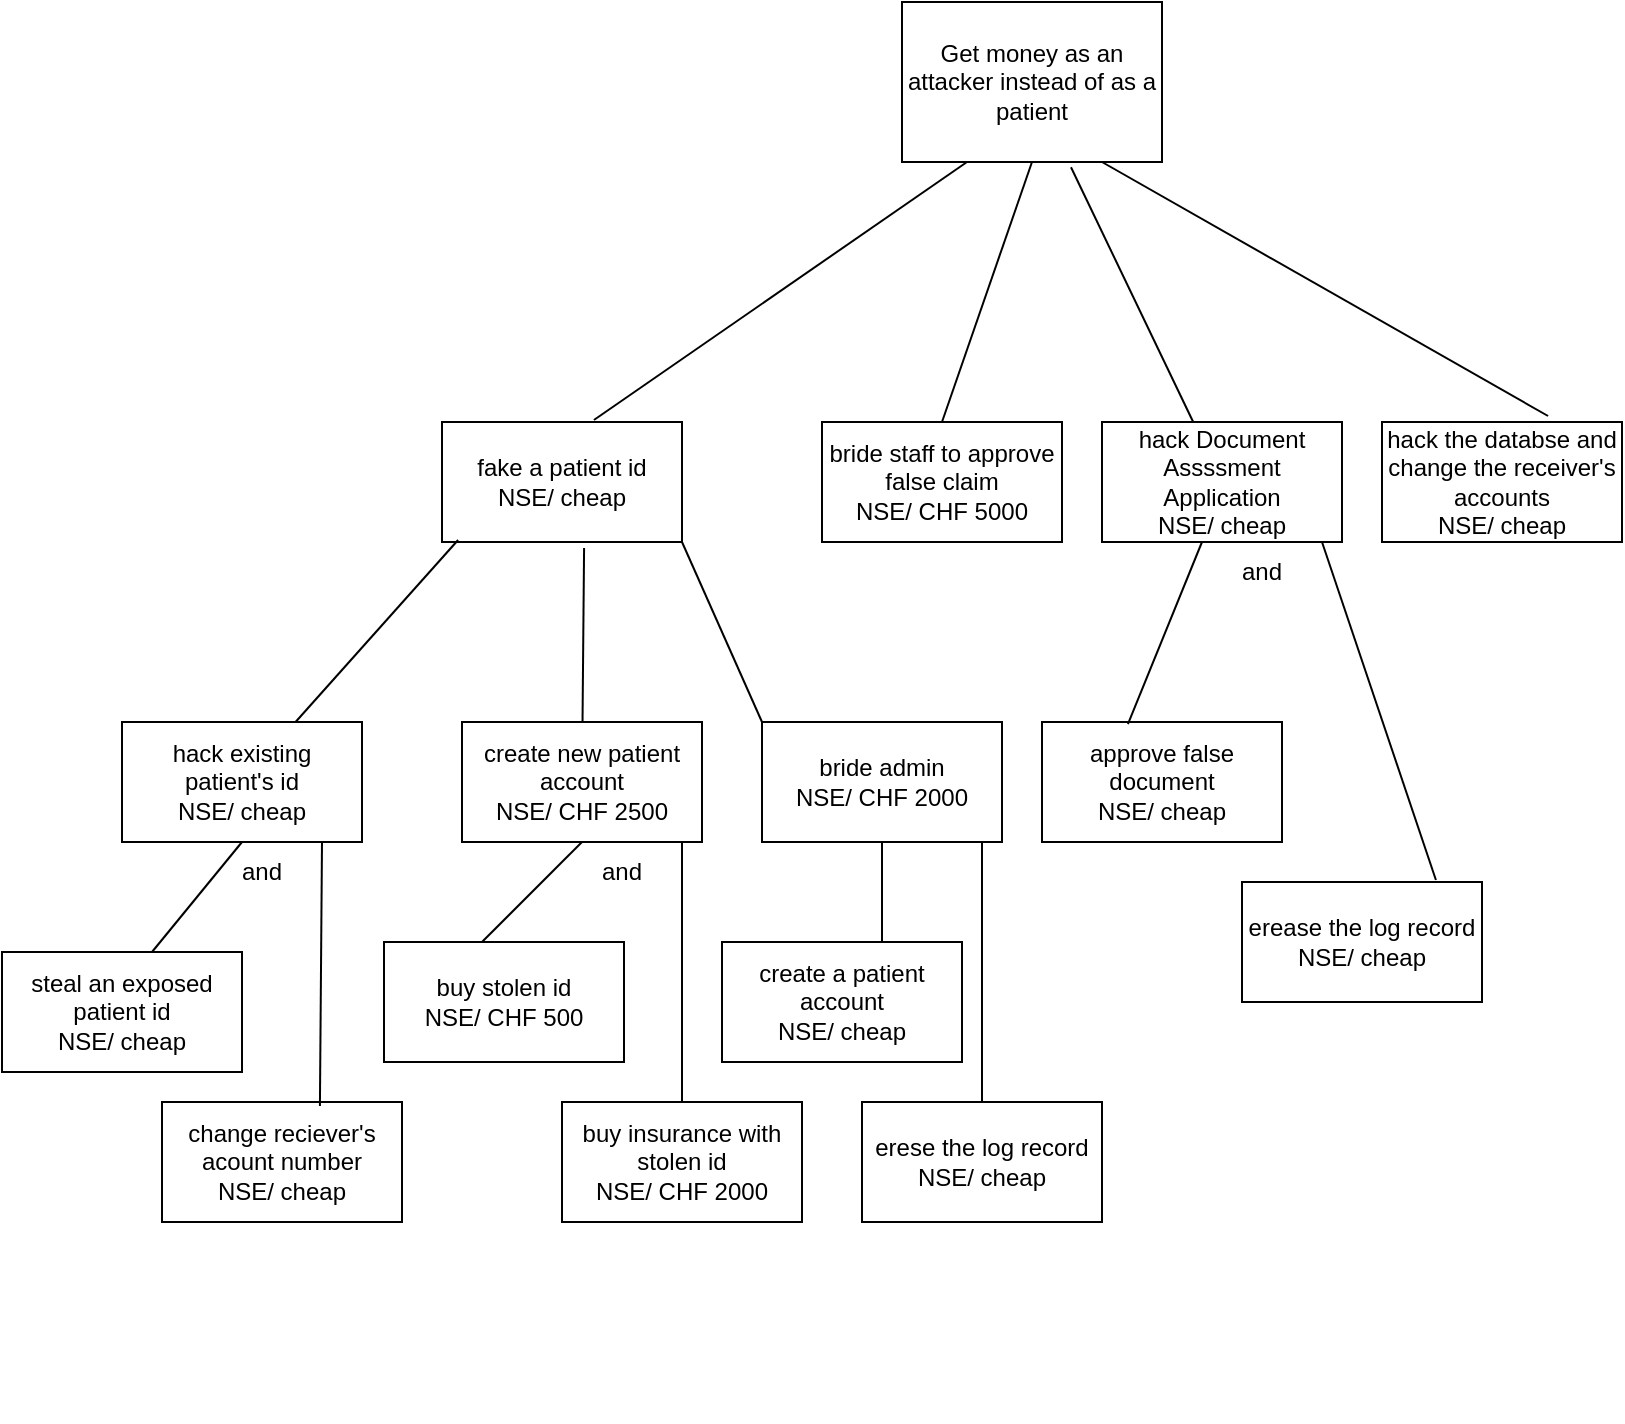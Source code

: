 <mxfile version="21.0.8" type="github">
  <diagram name="Page-1" id="jTgoiPRyH_wtlVoX9hBD">
    <mxGraphModel dx="1461" dy="634" grid="1" gridSize="10" guides="1" tooltips="1" connect="1" arrows="1" fold="1" page="1" pageScale="1" pageWidth="827" pageHeight="1169" math="0" shadow="0">
      <root>
        <mxCell id="0" />
        <mxCell id="1" parent="0" />
        <mxCell id="ks_e0K6Obnc2zDYWN54F-1" value="&lt;div&gt;Get money as an attacker instead of as a patient&lt;/div&gt;" style="rounded=0;whiteSpace=wrap;html=1;" parent="1" vertex="1">
          <mxGeometry x="450" y="50" width="130" height="80" as="geometry" />
        </mxCell>
        <mxCell id="ks_e0K6Obnc2zDYWN54F-2" value="&lt;div&gt;hack existing &lt;br&gt;&lt;/div&gt;&lt;div&gt;patient&#39;s id &lt;br&gt;&lt;/div&gt;&lt;div&gt;NSE/ cheap&lt;br&gt;&lt;/div&gt;" style="rounded=0;whiteSpace=wrap;html=1;" parent="1" vertex="1">
          <mxGeometry x="60" y="410" width="120" height="60" as="geometry" />
        </mxCell>
        <mxCell id="ks_e0K6Obnc2zDYWN54F-3" value="&lt;div&gt;steal an exposed patient id &lt;br&gt;&lt;/div&gt;&lt;div&gt;NSE/ cheap&lt;br&gt;&lt;/div&gt;" style="rounded=0;whiteSpace=wrap;html=1;" parent="1" vertex="1">
          <mxGeometry y="525" width="120" height="60" as="geometry" />
        </mxCell>
        <mxCell id="ks_e0K6Obnc2zDYWN54F-4" value="&lt;div&gt;create new patient account&lt;/div&gt;NSE/ CHF 2500" style="rounded=0;whiteSpace=wrap;html=1;" parent="1" vertex="1">
          <mxGeometry x="230" y="410" width="120" height="60" as="geometry" />
        </mxCell>
        <mxCell id="ks_e0K6Obnc2zDYWN54F-5" value="&lt;div&gt;change reciever&#39;s acount number&lt;/div&gt;&lt;div&gt;NSE/ cheap&lt;br&gt;&lt;/div&gt;" style="rounded=0;whiteSpace=wrap;html=1;" parent="1" vertex="1">
          <mxGeometry x="80" y="600" width="120" height="60" as="geometry" />
        </mxCell>
        <mxCell id="ks_e0K6Obnc2zDYWN54F-6" value="&lt;div&gt;buy stolen id&lt;/div&gt;&lt;div&gt;NSE/ CHF 500&lt;/div&gt;" style="rounded=0;whiteSpace=wrap;html=1;" parent="1" vertex="1">
          <mxGeometry x="191" y="520" width="120" height="60" as="geometry" />
        </mxCell>
        <mxCell id="ks_e0K6Obnc2zDYWN54F-7" value="&lt;div&gt;buy insurance with stolen id &lt;br&gt;&lt;/div&gt;&lt;div&gt;NSE/ CHF 2000&lt;br&gt;&lt;/div&gt;" style="rounded=0;whiteSpace=wrap;html=1;" parent="1" vertex="1">
          <mxGeometry x="280" y="600" width="120" height="60" as="geometry" />
        </mxCell>
        <mxCell id="ks_e0K6Obnc2zDYWN54F-8" value="&lt;div&gt;bride staff to approve false claim&lt;/div&gt;&lt;div&gt;NSE/ CHF 5000&lt;br&gt;&lt;/div&gt;" style="rounded=0;whiteSpace=wrap;html=1;" parent="1" vertex="1">
          <mxGeometry x="410" y="260" width="120" height="60" as="geometry" />
        </mxCell>
        <mxCell id="ks_e0K6Obnc2zDYWN54F-12" value="" style="endArrow=none;html=1;rounded=0;entryX=0.5;entryY=0;entryDx=0;entryDy=0;exitX=0.5;exitY=1;exitDx=0;exitDy=0;" parent="1" target="ks_e0K6Obnc2zDYWN54F-8" edge="1" source="ks_e0K6Obnc2zDYWN54F-1">
          <mxGeometry width="50" height="50" relative="1" as="geometry">
            <mxPoint x="390" y="140" as="sourcePoint" />
            <mxPoint x="440" y="90" as="targetPoint" />
          </mxGeometry>
        </mxCell>
        <mxCell id="ks_e0K6Obnc2zDYWN54F-14" value="&lt;div&gt;bride admin&lt;/div&gt;&lt;div&gt;NSE/ CHF 2000&lt;/div&gt;" style="rounded=0;whiteSpace=wrap;html=1;" parent="1" vertex="1">
          <mxGeometry x="380" y="410" width="120" height="60" as="geometry" />
        </mxCell>
        <mxCell id="ks_e0K6Obnc2zDYWN54F-15" value="&lt;div&gt;fake a patient id&lt;/div&gt;&lt;div&gt;NSE/ cheap&lt;/div&gt;" style="rounded=0;whiteSpace=wrap;html=1;" parent="1" vertex="1">
          <mxGeometry x="220" y="260" width="120" height="60" as="geometry" />
        </mxCell>
        <mxCell id="ks_e0K6Obnc2zDYWN54F-16" value="" style="endArrow=none;html=1;rounded=0;entryX=0.067;entryY=0.983;entryDx=0;entryDy=0;entryPerimeter=0;" parent="1" source="ks_e0K6Obnc2zDYWN54F-2" target="ks_e0K6Obnc2zDYWN54F-15" edge="1">
          <mxGeometry width="50" height="50" relative="1" as="geometry">
            <mxPoint x="140" y="430" as="sourcePoint" />
            <mxPoint x="190" y="380" as="targetPoint" />
          </mxGeometry>
        </mxCell>
        <mxCell id="ks_e0K6Obnc2zDYWN54F-17" value="" style="endArrow=none;html=1;rounded=1;entryX=0.592;entryY=1.05;entryDx=0;entryDy=0;entryPerimeter=0;" parent="1" source="ks_e0K6Obnc2zDYWN54F-4" target="ks_e0K6Obnc2zDYWN54F-15" edge="1">
          <mxGeometry width="50" height="50" relative="1" as="geometry">
            <mxPoint x="210" y="430" as="sourcePoint" />
            <mxPoint x="260" y="380" as="targetPoint" />
          </mxGeometry>
        </mxCell>
        <mxCell id="ks_e0K6Obnc2zDYWN54F-18" value="" style="endArrow=none;html=1;rounded=0;exitX=0;exitY=0;exitDx=0;exitDy=0;entryX=1;entryY=1;entryDx=0;entryDy=0;" parent="1" source="ks_e0K6Obnc2zDYWN54F-14" target="ks_e0K6Obnc2zDYWN54F-15" edge="1">
          <mxGeometry width="50" height="50" relative="1" as="geometry">
            <mxPoint x="250" y="430" as="sourcePoint" />
            <mxPoint x="340" y="390" as="targetPoint" />
          </mxGeometry>
        </mxCell>
        <mxCell id="ks_e0K6Obnc2zDYWN54F-21" value="&lt;div&gt;hack Document Assssment Application&lt;/div&gt;&lt;div&gt;NSE/ cheap&lt;br&gt;&lt;/div&gt;" style="rounded=0;whiteSpace=wrap;html=1;" parent="1" vertex="1">
          <mxGeometry x="550" y="260" width="120" height="60" as="geometry" />
        </mxCell>
        <mxCell id="ks_e0K6Obnc2zDYWN54F-22" value="&lt;div&gt;approve false document&lt;/div&gt;&lt;div&gt;NSE/ cheap&lt;/div&gt;" style="rounded=0;whiteSpace=wrap;html=1;" parent="1" vertex="1">
          <mxGeometry x="520" y="410" width="120" height="60" as="geometry" />
        </mxCell>
        <mxCell id="ks_e0K6Obnc2zDYWN54F-23" value="&lt;div&gt;erease the log record&lt;br&gt;&lt;/div&gt;&lt;div&gt;NSE/ cheap&lt;/div&gt;" style="rounded=0;whiteSpace=wrap;html=1;" parent="1" vertex="1">
          <mxGeometry x="620" y="490" width="120" height="60" as="geometry" />
        </mxCell>
        <mxCell id="ks_e0K6Obnc2zDYWN54F-24" value="&lt;div&gt;hack the databse and change the receiver&#39;s accounts&lt;/div&gt;&lt;div&gt;NSE/ cheap&lt;/div&gt;" style="rounded=0;whiteSpace=wrap;html=1;" parent="1" vertex="1">
          <mxGeometry x="690" y="260" width="120" height="60" as="geometry" />
        </mxCell>
        <mxCell id="ks_e0K6Obnc2zDYWN54F-25" value="" style="endArrow=none;html=1;rounded=0;exitX=0.633;exitY=-0.017;exitDx=0;exitDy=0;exitPerimeter=0;entryX=0.25;entryY=1;entryDx=0;entryDy=0;" parent="1" source="ks_e0K6Obnc2zDYWN54F-15" edge="1" target="ks_e0K6Obnc2zDYWN54F-1">
          <mxGeometry width="50" height="50" relative="1" as="geometry">
            <mxPoint x="290" y="190" as="sourcePoint" />
            <mxPoint x="340" y="140" as="targetPoint" />
          </mxGeometry>
        </mxCell>
        <mxCell id="ks_e0K6Obnc2zDYWN54F-26" value="" style="endArrow=none;html=1;rounded=0;entryX=0.692;entryY=-0.05;entryDx=0;entryDy=0;entryPerimeter=0;" parent="1" target="ks_e0K6Obnc2zDYWN54F-24" edge="1">
          <mxGeometry width="50" height="50" relative="1" as="geometry">
            <mxPoint x="550" y="130" as="sourcePoint" />
            <mxPoint x="470" y="90" as="targetPoint" />
          </mxGeometry>
        </mxCell>
        <mxCell id="g4srcyuWKNFCiyld1sz4-1" value="" style="endArrow=none;html=1;rounded=0;exitX=0.625;exitY=0;exitDx=0;exitDy=0;exitPerimeter=0;" edge="1" parent="1" source="ks_e0K6Obnc2zDYWN54F-3">
          <mxGeometry width="50" height="50" relative="1" as="geometry">
            <mxPoint x="70" y="530" as="sourcePoint" />
            <mxPoint x="120" y="470" as="targetPoint" />
          </mxGeometry>
        </mxCell>
        <mxCell id="g4srcyuWKNFCiyld1sz4-2" value="" style="endArrow=none;html=1;rounded=0;exitX=0.658;exitY=0.033;exitDx=0;exitDy=0;exitPerimeter=0;" edge="1" parent="1" source="ks_e0K6Obnc2zDYWN54F-5">
          <mxGeometry width="50" height="50" relative="1" as="geometry">
            <mxPoint x="110" y="520" as="sourcePoint" />
            <mxPoint x="160" y="470" as="targetPoint" />
          </mxGeometry>
        </mxCell>
        <mxCell id="g4srcyuWKNFCiyld1sz4-3" value="" style="endArrow=none;html=1;rounded=0;" edge="1" parent="1">
          <mxGeometry width="50" height="50" relative="1" as="geometry">
            <mxPoint x="240" y="520" as="sourcePoint" />
            <mxPoint x="290" y="470" as="targetPoint" />
          </mxGeometry>
        </mxCell>
        <mxCell id="g4srcyuWKNFCiyld1sz4-4" value="" style="endArrow=none;html=1;rounded=0;exitX=0.5;exitY=0;exitDx=0;exitDy=0;" edge="1" parent="1" source="ks_e0K6Obnc2zDYWN54F-7">
          <mxGeometry width="50" height="50" relative="1" as="geometry">
            <mxPoint x="290" y="520" as="sourcePoint" />
            <mxPoint x="340" y="470" as="targetPoint" />
          </mxGeometry>
        </mxCell>
        <mxCell id="g4srcyuWKNFCiyld1sz4-5" value="" style="endArrow=none;html=1;rounded=0;entryX=0.65;entryY=1.033;entryDx=0;entryDy=0;entryPerimeter=0;" edge="1" parent="1" source="ks_e0K6Obnc2zDYWN54F-21" target="ks_e0K6Obnc2zDYWN54F-1">
          <mxGeometry width="50" height="50" relative="1" as="geometry">
            <mxPoint x="530" y="180" as="sourcePoint" />
            <mxPoint x="580" y="130" as="targetPoint" />
          </mxGeometry>
        </mxCell>
        <mxCell id="g4srcyuWKNFCiyld1sz4-6" value="" style="endArrow=none;html=1;rounded=0;exitX=0.358;exitY=0.017;exitDx=0;exitDy=0;exitPerimeter=0;" edge="1" parent="1" source="ks_e0K6Obnc2zDYWN54F-22">
          <mxGeometry width="50" height="50" relative="1" as="geometry">
            <mxPoint x="550" y="370" as="sourcePoint" />
            <mxPoint x="600" y="320" as="targetPoint" />
          </mxGeometry>
        </mxCell>
        <mxCell id="g4srcyuWKNFCiyld1sz4-7" value="" style="endArrow=none;html=1;rounded=0;exitX=0.808;exitY=-0.017;exitDx=0;exitDy=0;exitPerimeter=0;" edge="1" parent="1" source="ks_e0K6Obnc2zDYWN54F-23">
          <mxGeometry width="50" height="50" relative="1" as="geometry">
            <mxPoint x="610" y="370" as="sourcePoint" />
            <mxPoint x="660" y="320" as="targetPoint" />
          </mxGeometry>
        </mxCell>
        <mxCell id="g4srcyuWKNFCiyld1sz4-8" value="and" style="text;html=1;strokeColor=none;fillColor=none;align=center;verticalAlign=middle;whiteSpace=wrap;rounded=0;" vertex="1" parent="1">
          <mxGeometry x="600" y="320" width="60" height="30" as="geometry" />
        </mxCell>
        <mxCell id="g4srcyuWKNFCiyld1sz4-9" value="and" style="text;html=1;strokeColor=none;fillColor=none;align=center;verticalAlign=middle;whiteSpace=wrap;rounded=0;" vertex="1" parent="1">
          <mxGeometry x="100" y="470" width="60" height="30" as="geometry" />
        </mxCell>
        <mxCell id="g4srcyuWKNFCiyld1sz4-10" value="and" style="text;html=1;strokeColor=none;fillColor=none;align=center;verticalAlign=middle;whiteSpace=wrap;rounded=0;" vertex="1" parent="1">
          <mxGeometry x="280" y="470" width="60" height="30" as="geometry" />
        </mxCell>
        <mxCell id="g4srcyuWKNFCiyld1sz4-11" value="" style="endArrow=none;html=1;rounded=0;" edge="1" parent="1">
          <mxGeometry width="50" height="50" relative="1" as="geometry">
            <mxPoint x="440" y="520" as="sourcePoint" />
            <mxPoint x="440" y="470" as="targetPoint" />
          </mxGeometry>
        </mxCell>
        <mxCell id="g4srcyuWKNFCiyld1sz4-12" value="&lt;div&gt;create a patient account&lt;/div&gt;&lt;div&gt;NSE/ cheap&lt;br&gt;&lt;/div&gt;" style="rounded=0;whiteSpace=wrap;html=1;" vertex="1" parent="1">
          <mxGeometry x="360" y="520" width="120" height="60" as="geometry" />
        </mxCell>
        <mxCell id="g4srcyuWKNFCiyld1sz4-13" value="&lt;div&gt;erese the log record&lt;/div&gt;&lt;div&gt;NSE/ cheap&lt;br&gt;&lt;/div&gt;" style="rounded=0;whiteSpace=wrap;html=1;" vertex="1" parent="1">
          <mxGeometry x="430" y="600" width="120" height="60" as="geometry" />
        </mxCell>
        <mxCell id="g4srcyuWKNFCiyld1sz4-14" value="" style="endArrow=none;html=1;rounded=0;" edge="1" parent="1" source="g4srcyuWKNFCiyld1sz4-13">
          <mxGeometry width="50" height="50" relative="1" as="geometry">
            <mxPoint x="440" y="520" as="sourcePoint" />
            <mxPoint x="490" y="470" as="targetPoint" />
          </mxGeometry>
        </mxCell>
        <mxCell id="g4srcyuWKNFCiyld1sz4-19" value="&lt;span id=&quot;page14R_mcid39&quot; class=&quot;markedContent&quot;&gt;&lt;/span&gt;" style="text;html=1;strokeColor=none;fillColor=none;align=center;verticalAlign=middle;whiteSpace=wrap;rounded=0;" vertex="1" parent="1">
          <mxGeometry y="730" width="680" height="30" as="geometry" />
        </mxCell>
      </root>
    </mxGraphModel>
  </diagram>
</mxfile>
